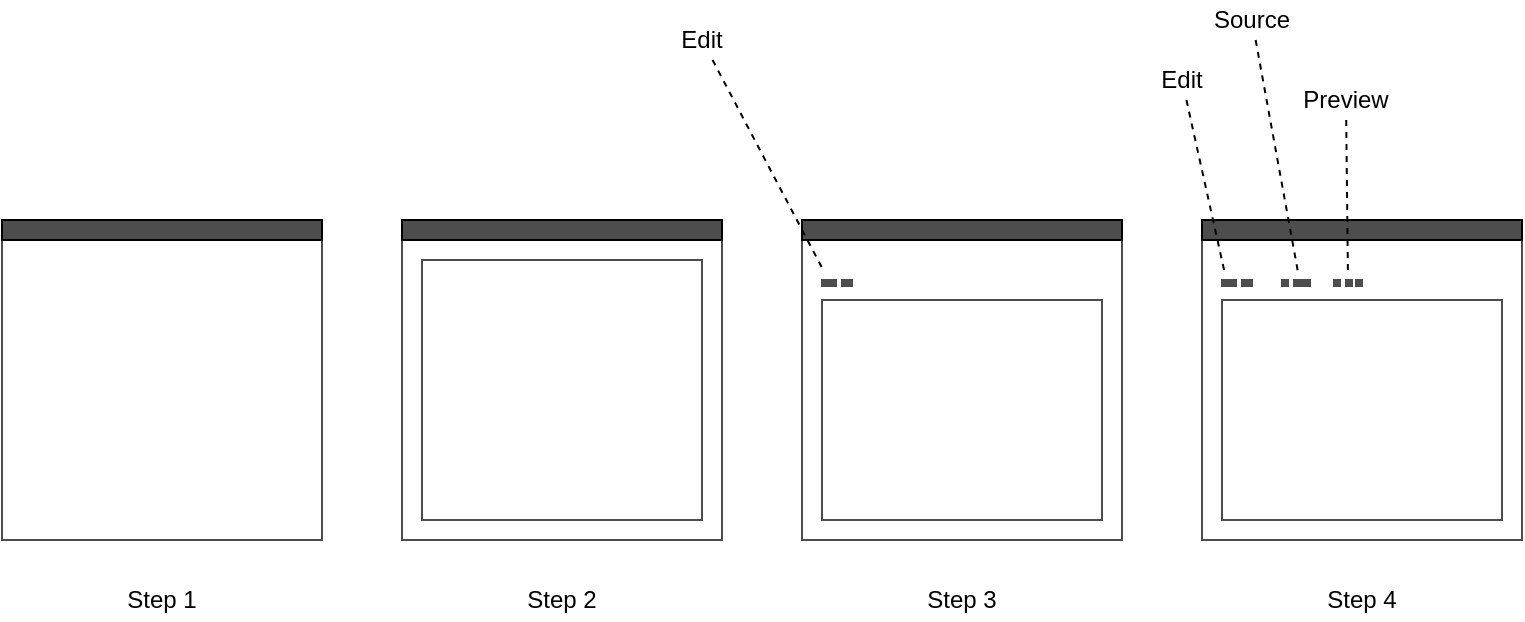 <mxfile version="10.8.0" type="github"><diagram id="hqYyaIku0TCHqd9WAnG5" name="Page-1"><mxGraphModel dx="1158" dy="726" grid="1" gridSize="10" guides="1" tooltips="1" connect="1" arrows="1" fold="1" page="1" pageScale="1" pageWidth="827" pageHeight="1169" math="0" shadow="0"><root><mxCell id="0"/><mxCell id="1" parent="0"/><mxCell id="5ZUlq0CMV7zzG2yOk2Kj-1" value="" style="rounded=0;whiteSpace=wrap;html=1;strokeColor=#4D4D4D;" vertex="1" parent="1"><mxGeometry x="40" y="160" width="160" height="160" as="geometry"/></mxCell><mxCell id="5ZUlq0CMV7zzG2yOk2Kj-2" value="" style="rounded=0;whiteSpace=wrap;html=1;fillColor=#4D4D4D;" vertex="1" parent="1"><mxGeometry x="40" y="160" width="160" height="10" as="geometry"/></mxCell><mxCell id="5ZUlq0CMV7zzG2yOk2Kj-3" value="" style="rounded=0;whiteSpace=wrap;html=1;strokeColor=#4D4D4D;" vertex="1" parent="1"><mxGeometry x="240" y="160" width="160" height="160" as="geometry"/></mxCell><mxCell id="5ZUlq0CMV7zzG2yOk2Kj-4" value="" style="rounded=0;whiteSpace=wrap;html=1;fillColor=#4D4D4D;" vertex="1" parent="1"><mxGeometry x="240" y="160" width="160" height="10" as="geometry"/></mxCell><mxCell id="5ZUlq0CMV7zzG2yOk2Kj-5" value="" style="rounded=0;whiteSpace=wrap;html=1;strokeColor=#4D4D4D;" vertex="1" parent="1"><mxGeometry x="250" y="180" width="140" height="130" as="geometry"/></mxCell><mxCell id="5ZUlq0CMV7zzG2yOk2Kj-6" value="" style="rounded=0;whiteSpace=wrap;html=1;strokeColor=#4D4D4D;" vertex="1" parent="1"><mxGeometry x="440" y="160" width="160" height="160" as="geometry"/></mxCell><mxCell id="5ZUlq0CMV7zzG2yOk2Kj-7" value="" style="rounded=0;whiteSpace=wrap;html=1;fillColor=#4D4D4D;" vertex="1" parent="1"><mxGeometry x="440" y="160" width="160" height="10" as="geometry"/></mxCell><mxCell id="5ZUlq0CMV7zzG2yOk2Kj-8" value="" style="rounded=0;whiteSpace=wrap;html=1;strokeColor=#4D4D4D;" vertex="1" parent="1"><mxGeometry x="450" y="200" width="140" height="110" as="geometry"/></mxCell><mxCell id="5ZUlq0CMV7zzG2yOk2Kj-21" value="" style="group" vertex="1" connectable="0" parent="1"><mxGeometry x="450" y="190" width="15" height="3" as="geometry"/></mxCell><mxCell id="5ZUlq0CMV7zzG2yOk2Kj-17" value="" style="group" vertex="1" connectable="0" parent="5ZUlq0CMV7zzG2yOk2Kj-21"><mxGeometry width="15" height="3" as="geometry"/></mxCell><mxCell id="5ZUlq0CMV7zzG2yOk2Kj-10" value="" style="rounded=0;whiteSpace=wrap;html=1;strokeColor=#4D4D4D;fillColor=#4D4D4D;" vertex="1" parent="5ZUlq0CMV7zzG2yOk2Kj-17"><mxGeometry width="7" height="3" as="geometry"/></mxCell><mxCell id="5ZUlq0CMV7zzG2yOk2Kj-11" value="" style="rounded=0;whiteSpace=wrap;html=1;strokeColor=#4D4D4D;fillColor=#4D4D4D;" vertex="1" parent="5ZUlq0CMV7zzG2yOk2Kj-17"><mxGeometry x="10" width="5" height="3" as="geometry"/></mxCell><mxCell id="5ZUlq0CMV7zzG2yOk2Kj-46" style="rounded=0;orthogonalLoop=1;jettySize=auto;html=1;entryX=0.063;entryY=0.15;entryDx=0;entryDy=0;endArrow=none;endFill=0;dashed=1;entryPerimeter=0;" edge="1" parent="1" source="5ZUlq0CMV7zzG2yOk2Kj-24" target="5ZUlq0CMV7zzG2yOk2Kj-6"><mxGeometry relative="1" as="geometry"/></mxCell><mxCell id="5ZUlq0CMV7zzG2yOk2Kj-24" value="Edit" style="text;html=1;strokeColor=none;fillColor=none;align=center;verticalAlign=middle;whiteSpace=wrap;rounded=0;" vertex="1" parent="1"><mxGeometry x="370" y="60" width="40" height="20" as="geometry"/></mxCell><mxCell id="5ZUlq0CMV7zzG2yOk2Kj-27" value="" style="rounded=0;whiteSpace=wrap;html=1;strokeColor=#4D4D4D;" vertex="1" parent="1"><mxGeometry x="640" y="160" width="160" height="160" as="geometry"/></mxCell><mxCell id="5ZUlq0CMV7zzG2yOk2Kj-28" value="" style="rounded=0;whiteSpace=wrap;html=1;fillColor=#4D4D4D;" vertex="1" parent="1"><mxGeometry x="640" y="160" width="160" height="10" as="geometry"/></mxCell><mxCell id="5ZUlq0CMV7zzG2yOk2Kj-29" value="" style="rounded=0;whiteSpace=wrap;html=1;strokeColor=#4D4D4D;" vertex="1" parent="1"><mxGeometry x="650" y="200" width="140" height="110" as="geometry"/></mxCell><mxCell id="5ZUlq0CMV7zzG2yOk2Kj-30" value="" style="group" vertex="1" connectable="0" parent="1"><mxGeometry x="650" y="190" width="15" height="3" as="geometry"/></mxCell><mxCell id="5ZUlq0CMV7zzG2yOk2Kj-31" value="" style="group" vertex="1" connectable="0" parent="5ZUlq0CMV7zzG2yOk2Kj-30"><mxGeometry width="15" height="3" as="geometry"/></mxCell><mxCell id="5ZUlq0CMV7zzG2yOk2Kj-32" value="" style="rounded=0;whiteSpace=wrap;html=1;strokeColor=#4D4D4D;fillColor=#4D4D4D;" vertex="1" parent="5ZUlq0CMV7zzG2yOk2Kj-31"><mxGeometry width="7" height="3" as="geometry"/></mxCell><mxCell id="5ZUlq0CMV7zzG2yOk2Kj-33" value="" style="rounded=0;whiteSpace=wrap;html=1;strokeColor=#4D4D4D;fillColor=#4D4D4D;" vertex="1" parent="5ZUlq0CMV7zzG2yOk2Kj-31"><mxGeometry x="10" width="5" height="3" as="geometry"/></mxCell><mxCell id="5ZUlq0CMV7zzG2yOk2Kj-34" value="" style="group" vertex="1" connectable="0" parent="1"><mxGeometry x="680" y="190" width="14" height="3" as="geometry"/></mxCell><mxCell id="5ZUlq0CMV7zzG2yOk2Kj-35" value="" style="group" vertex="1" connectable="0" parent="5ZUlq0CMV7zzG2yOk2Kj-34"><mxGeometry width="14" height="3" as="geometry"/></mxCell><mxCell id="5ZUlq0CMV7zzG2yOk2Kj-36" value="" style="rounded=0;whiteSpace=wrap;html=1;strokeColor=#4D4D4D;fillColor=#4D4D4D;" vertex="1" parent="5ZUlq0CMV7zzG2yOk2Kj-35"><mxGeometry width="3" height="3" as="geometry"/></mxCell><mxCell id="5ZUlq0CMV7zzG2yOk2Kj-37" value="" style="rounded=0;whiteSpace=wrap;html=1;strokeColor=#4D4D4D;fillColor=#4D4D4D;" vertex="1" parent="5ZUlq0CMV7zzG2yOk2Kj-35"><mxGeometry x="6" width="8" height="3" as="geometry"/></mxCell><mxCell id="5ZUlq0CMV7zzG2yOk2Kj-38" value="" style="group" vertex="1" connectable="0" parent="1"><mxGeometry x="706" y="190" width="14" height="3" as="geometry"/></mxCell><mxCell id="5ZUlq0CMV7zzG2yOk2Kj-39" value="" style="group" vertex="1" connectable="0" parent="5ZUlq0CMV7zzG2yOk2Kj-38"><mxGeometry width="14" height="3" as="geometry"/></mxCell><mxCell id="5ZUlq0CMV7zzG2yOk2Kj-40" value="" style="rounded=0;whiteSpace=wrap;html=1;strokeColor=#4D4D4D;fillColor=#4D4D4D;" vertex="1" parent="5ZUlq0CMV7zzG2yOk2Kj-39"><mxGeometry width="3" height="3" as="geometry"/></mxCell><mxCell id="5ZUlq0CMV7zzG2yOk2Kj-41" value="" style="rounded=0;whiteSpace=wrap;html=1;strokeColor=#4D4D4D;fillColor=#4D4D4D;" vertex="1" parent="5ZUlq0CMV7zzG2yOk2Kj-39"><mxGeometry x="6" width="3" height="3" as="geometry"/></mxCell><mxCell id="5ZUlq0CMV7zzG2yOk2Kj-42" value="" style="rounded=0;whiteSpace=wrap;html=1;strokeColor=#4D4D4D;fillColor=#4D4D4D;" vertex="1" parent="5ZUlq0CMV7zzG2yOk2Kj-39"><mxGeometry x="11" width="3" height="3" as="geometry"/></mxCell><mxCell id="5ZUlq0CMV7zzG2yOk2Kj-48" style="edgeStyle=none;rounded=0;orthogonalLoop=1;jettySize=auto;html=1;entryX=0.3;entryY=0.163;entryDx=0;entryDy=0;entryPerimeter=0;dashed=1;endArrow=none;endFill=0;" edge="1" parent="1" source="5ZUlq0CMV7zzG2yOk2Kj-43" target="5ZUlq0CMV7zzG2yOk2Kj-27"><mxGeometry relative="1" as="geometry"/></mxCell><mxCell id="5ZUlq0CMV7zzG2yOk2Kj-43" value="Source" style="text;html=1;strokeColor=none;fillColor=none;align=center;verticalAlign=middle;whiteSpace=wrap;rounded=0;" vertex="1" parent="1"><mxGeometry x="645" y="50" width="40" height="20" as="geometry"/></mxCell><mxCell id="5ZUlq0CMV7zzG2yOk2Kj-49" style="edgeStyle=none;rounded=0;orthogonalLoop=1;jettySize=auto;html=1;entryX=0.456;entryY=0.163;entryDx=0;entryDy=0;entryPerimeter=0;dashed=1;endArrow=none;endFill=0;" edge="1" parent="1" source="5ZUlq0CMV7zzG2yOk2Kj-44" target="5ZUlq0CMV7zzG2yOk2Kj-27"><mxGeometry relative="1" as="geometry"/></mxCell><mxCell id="5ZUlq0CMV7zzG2yOk2Kj-44" value="Preview" style="text;html=1;strokeColor=none;fillColor=none;align=center;verticalAlign=middle;whiteSpace=wrap;rounded=0;" vertex="1" parent="1"><mxGeometry x="692" y="90" width="40" height="20" as="geometry"/></mxCell><mxCell id="5ZUlq0CMV7zzG2yOk2Kj-47" style="edgeStyle=none;rounded=0;orthogonalLoop=1;jettySize=auto;html=1;entryX=0.069;entryY=0.156;entryDx=0;entryDy=0;entryPerimeter=0;dashed=1;endArrow=none;endFill=0;" edge="1" parent="1" source="5ZUlq0CMV7zzG2yOk2Kj-45" target="5ZUlq0CMV7zzG2yOk2Kj-27"><mxGeometry relative="1" as="geometry"/></mxCell><mxCell id="5ZUlq0CMV7zzG2yOk2Kj-45" value="Edit" style="text;html=1;strokeColor=none;fillColor=none;align=center;verticalAlign=middle;whiteSpace=wrap;rounded=0;" vertex="1" parent="1"><mxGeometry x="610" y="80" width="40" height="20" as="geometry"/></mxCell><mxCell id="5ZUlq0CMV7zzG2yOk2Kj-55" value="Step 1&lt;br&gt;" style="text;html=1;strokeColor=none;fillColor=none;align=center;verticalAlign=middle;whiteSpace=wrap;rounded=0;" vertex="1" parent="1"><mxGeometry x="100" y="340" width="40" height="20" as="geometry"/></mxCell><mxCell id="5ZUlq0CMV7zzG2yOk2Kj-56" value="Step 2" style="text;html=1;strokeColor=none;fillColor=none;align=center;verticalAlign=middle;whiteSpace=wrap;rounded=0;" vertex="1" parent="1"><mxGeometry x="300" y="340" width="40" height="20" as="geometry"/></mxCell><mxCell id="5ZUlq0CMV7zzG2yOk2Kj-57" value="Step 3" style="text;html=1;strokeColor=none;fillColor=none;align=center;verticalAlign=middle;whiteSpace=wrap;rounded=0;" vertex="1" parent="1"><mxGeometry x="500" y="340" width="40" height="20" as="geometry"/></mxCell><mxCell id="5ZUlq0CMV7zzG2yOk2Kj-58" value="Step 4" style="text;html=1;strokeColor=none;fillColor=none;align=center;verticalAlign=middle;whiteSpace=wrap;rounded=0;" vertex="1" parent="1"><mxGeometry x="700" y="340" width="40" height="20" as="geometry"/></mxCell></root></mxGraphModel></diagram></mxfile>